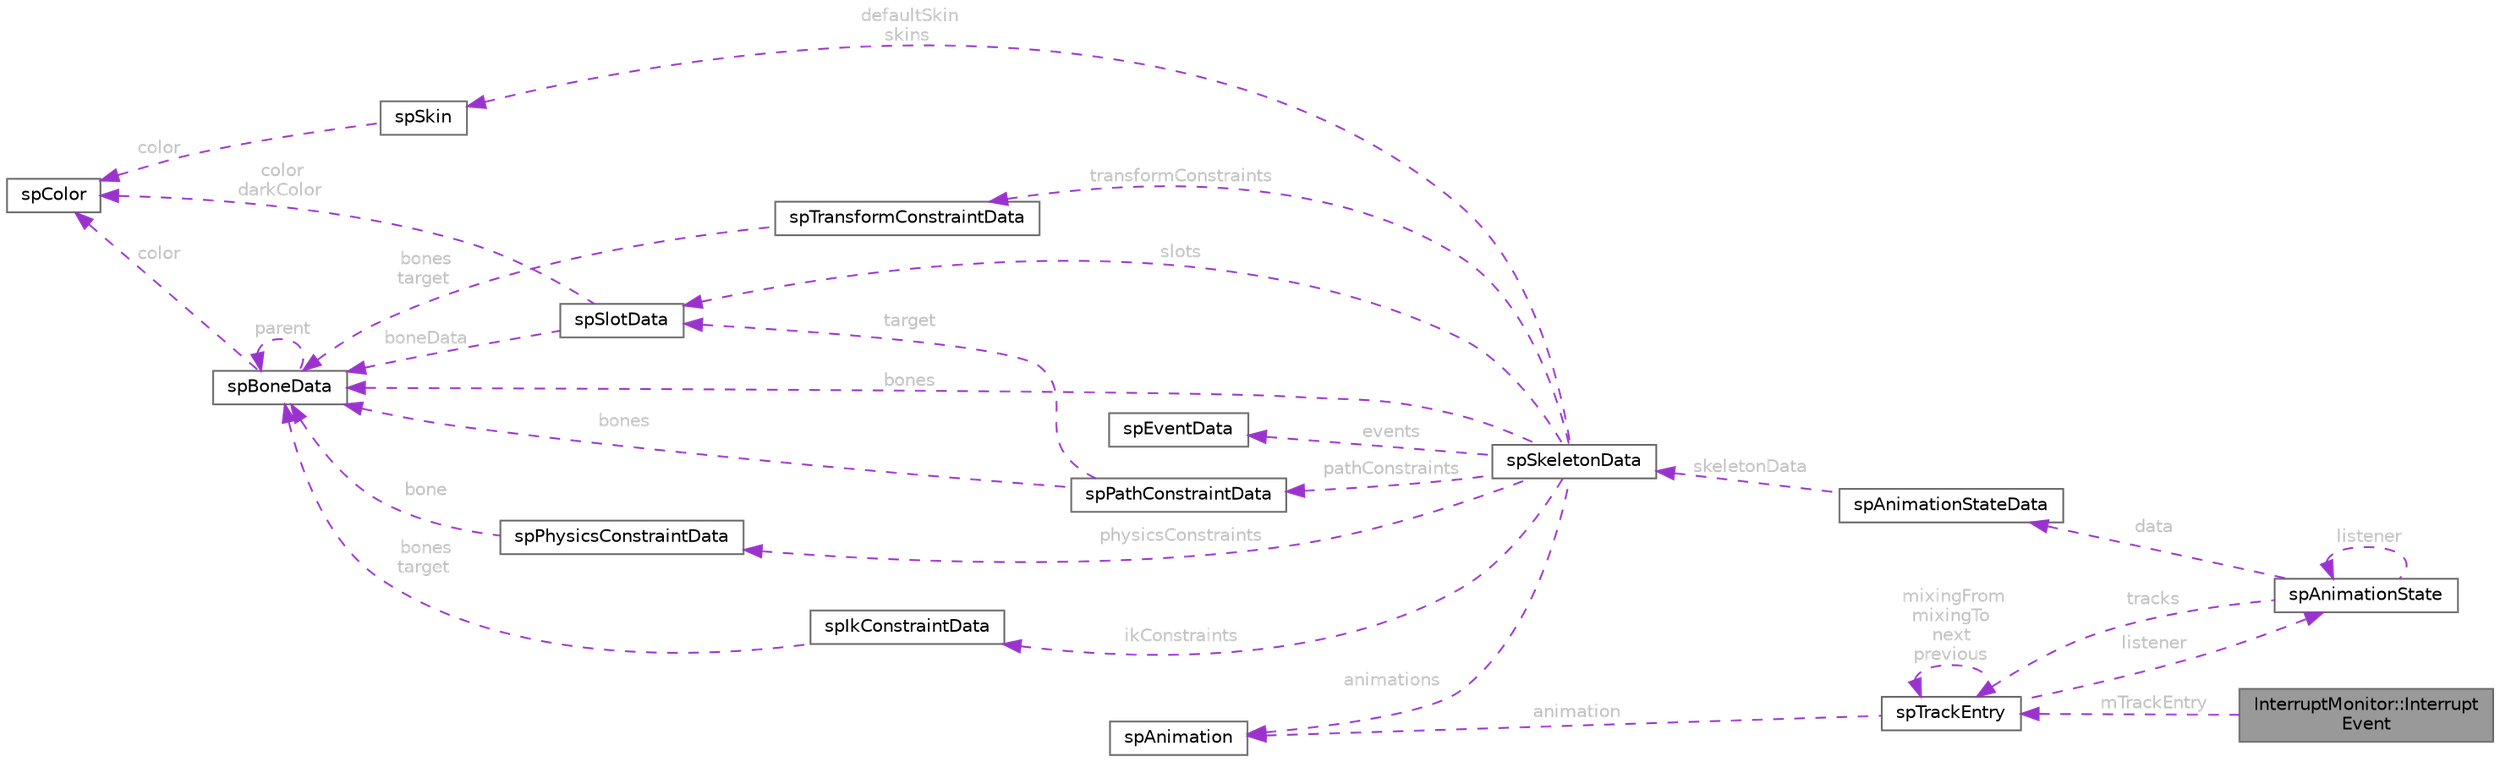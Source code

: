 digraph "InterruptMonitor::InterruptEvent"
{
 // LATEX_PDF_SIZE
  bgcolor="transparent";
  edge [fontname=Helvetica,fontsize=10,labelfontname=Helvetica,labelfontsize=10];
  node [fontname=Helvetica,fontsize=10,shape=box,height=0.2,width=0.4];
  rankdir="LR";
  Node1 [id="Node000001",label="InterruptMonitor::Interrupt\lEvent",height=0.2,width=0.4,color="gray40", fillcolor="grey60", style="filled", fontcolor="black",tooltip=" "];
  Node2 -> Node1 [id="edge1_Node000001_Node000002",dir="back",color="darkorchid3",style="dashed",tooltip=" ",label=" mTrackEntry",fontcolor="grey" ];
  Node2 [id="Node000002",label="spTrackEntry",height=0.2,width=0.4,color="gray40", fillcolor="white", style="filled",URL="$structsp_track_entry.html",tooltip=" "];
  Node3 -> Node2 [id="edge2_Node000002_Node000003",dir="back",color="darkorchid3",style="dashed",tooltip=" ",label=" animation",fontcolor="grey" ];
  Node3 [id="Node000003",label="spAnimation",height=0.2,width=0.4,color="gray40", fillcolor="white", style="filled",URL="$structsp_animation.html",tooltip=" "];
  Node2 -> Node2 [id="edge3_Node000002_Node000002",dir="back",color="darkorchid3",style="dashed",tooltip=" ",label=" mixingFrom\nmixingTo\nnext\nprevious",fontcolor="grey" ];
  Node4 -> Node2 [id="edge4_Node000002_Node000004",dir="back",color="darkorchid3",style="dashed",tooltip=" ",label=" listener",fontcolor="grey" ];
  Node4 [id="Node000004",label="spAnimationState",height=0.2,width=0.4,color="gray40", fillcolor="white", style="filled",URL="$structsp_animation_state.html",tooltip=" "];
  Node5 -> Node4 [id="edge5_Node000004_Node000005",dir="back",color="darkorchid3",style="dashed",tooltip=" ",label=" data",fontcolor="grey" ];
  Node5 [id="Node000005",label="spAnimationStateData",height=0.2,width=0.4,color="gray40", fillcolor="white", style="filled",URL="$structsp_animation_state_data.html",tooltip=" "];
  Node6 -> Node5 [id="edge6_Node000005_Node000006",dir="back",color="darkorchid3",style="dashed",tooltip=" ",label=" skeletonData",fontcolor="grey" ];
  Node6 [id="Node000006",label="spSkeletonData",height=0.2,width=0.4,color="gray40", fillcolor="white", style="filled",URL="$structsp_skeleton_data.html",tooltip=" "];
  Node7 -> Node6 [id="edge7_Node000006_Node000007",dir="back",color="darkorchid3",style="dashed",tooltip=" ",label=" bones",fontcolor="grey" ];
  Node7 [id="Node000007",label="spBoneData",height=0.2,width=0.4,color="gray40", fillcolor="white", style="filled",URL="$structsp_bone_data.html",tooltip=" "];
  Node7 -> Node7 [id="edge8_Node000007_Node000007",dir="back",color="darkorchid3",style="dashed",tooltip=" ",label=" parent",fontcolor="grey" ];
  Node8 -> Node7 [id="edge9_Node000007_Node000008",dir="back",color="darkorchid3",style="dashed",tooltip=" ",label=" color",fontcolor="grey" ];
  Node8 [id="Node000008",label="spColor",height=0.2,width=0.4,color="gray40", fillcolor="white", style="filled",URL="$structsp_color.html",tooltip=" "];
  Node9 -> Node6 [id="edge10_Node000006_Node000009",dir="back",color="darkorchid3",style="dashed",tooltip=" ",label=" slots",fontcolor="grey" ];
  Node9 [id="Node000009",label="spSlotData",height=0.2,width=0.4,color="gray40", fillcolor="white", style="filled",URL="$structsp_slot_data.html",tooltip=" "];
  Node7 -> Node9 [id="edge11_Node000009_Node000007",dir="back",color="darkorchid3",style="dashed",tooltip=" ",label=" boneData",fontcolor="grey" ];
  Node8 -> Node9 [id="edge12_Node000009_Node000008",dir="back",color="darkorchid3",style="dashed",tooltip=" ",label=" color\ndarkColor",fontcolor="grey" ];
  Node10 -> Node6 [id="edge13_Node000006_Node000010",dir="back",color="darkorchid3",style="dashed",tooltip=" ",label=" defaultSkin\nskins",fontcolor="grey" ];
  Node10 [id="Node000010",label="spSkin",height=0.2,width=0.4,color="gray40", fillcolor="white", style="filled",URL="$structsp_skin.html",tooltip=" "];
  Node8 -> Node10 [id="edge14_Node000010_Node000008",dir="back",color="darkorchid3",style="dashed",tooltip=" ",label=" color",fontcolor="grey" ];
  Node11 -> Node6 [id="edge15_Node000006_Node000011",dir="back",color="darkorchid3",style="dashed",tooltip=" ",label=" events",fontcolor="grey" ];
  Node11 [id="Node000011",label="spEventData",height=0.2,width=0.4,color="gray40", fillcolor="white", style="filled",URL="$structsp_event_data.html",tooltip=" "];
  Node3 -> Node6 [id="edge16_Node000006_Node000003",dir="back",color="darkorchid3",style="dashed",tooltip=" ",label=" animations",fontcolor="grey" ];
  Node12 -> Node6 [id="edge17_Node000006_Node000012",dir="back",color="darkorchid3",style="dashed",tooltip=" ",label=" ikConstraints",fontcolor="grey" ];
  Node12 [id="Node000012",label="spIkConstraintData",height=0.2,width=0.4,color="gray40", fillcolor="white", style="filled",URL="$structsp_ik_constraint_data.html",tooltip=" "];
  Node7 -> Node12 [id="edge18_Node000012_Node000007",dir="back",color="darkorchid3",style="dashed",tooltip=" ",label=" bones\ntarget",fontcolor="grey" ];
  Node13 -> Node6 [id="edge19_Node000006_Node000013",dir="back",color="darkorchid3",style="dashed",tooltip=" ",label=" transformConstraints",fontcolor="grey" ];
  Node13 [id="Node000013",label="spTransformConstraintData",height=0.2,width=0.4,color="gray40", fillcolor="white", style="filled",URL="$structsp_transform_constraint_data.html",tooltip=" "];
  Node7 -> Node13 [id="edge20_Node000013_Node000007",dir="back",color="darkorchid3",style="dashed",tooltip=" ",label=" bones\ntarget",fontcolor="grey" ];
  Node14 -> Node6 [id="edge21_Node000006_Node000014",dir="back",color="darkorchid3",style="dashed",tooltip=" ",label=" pathConstraints",fontcolor="grey" ];
  Node14 [id="Node000014",label="spPathConstraintData",height=0.2,width=0.4,color="gray40", fillcolor="white", style="filled",URL="$structsp_path_constraint_data.html",tooltip=" "];
  Node7 -> Node14 [id="edge22_Node000014_Node000007",dir="back",color="darkorchid3",style="dashed",tooltip=" ",label=" bones",fontcolor="grey" ];
  Node9 -> Node14 [id="edge23_Node000014_Node000009",dir="back",color="darkorchid3",style="dashed",tooltip=" ",label=" target",fontcolor="grey" ];
  Node15 -> Node6 [id="edge24_Node000006_Node000015",dir="back",color="darkorchid3",style="dashed",tooltip=" ",label=" physicsConstraints",fontcolor="grey" ];
  Node15 [id="Node000015",label="spPhysicsConstraintData",height=0.2,width=0.4,color="gray40", fillcolor="white", style="filled",URL="$structsp_physics_constraint_data.html",tooltip=" "];
  Node7 -> Node15 [id="edge25_Node000015_Node000007",dir="back",color="darkorchid3",style="dashed",tooltip=" ",label=" bone",fontcolor="grey" ];
  Node2 -> Node4 [id="edge26_Node000004_Node000002",dir="back",color="darkorchid3",style="dashed",tooltip=" ",label=" tracks",fontcolor="grey" ];
  Node4 -> Node4 [id="edge27_Node000004_Node000004",dir="back",color="darkorchid3",style="dashed",tooltip=" ",label=" listener",fontcolor="grey" ];
}
